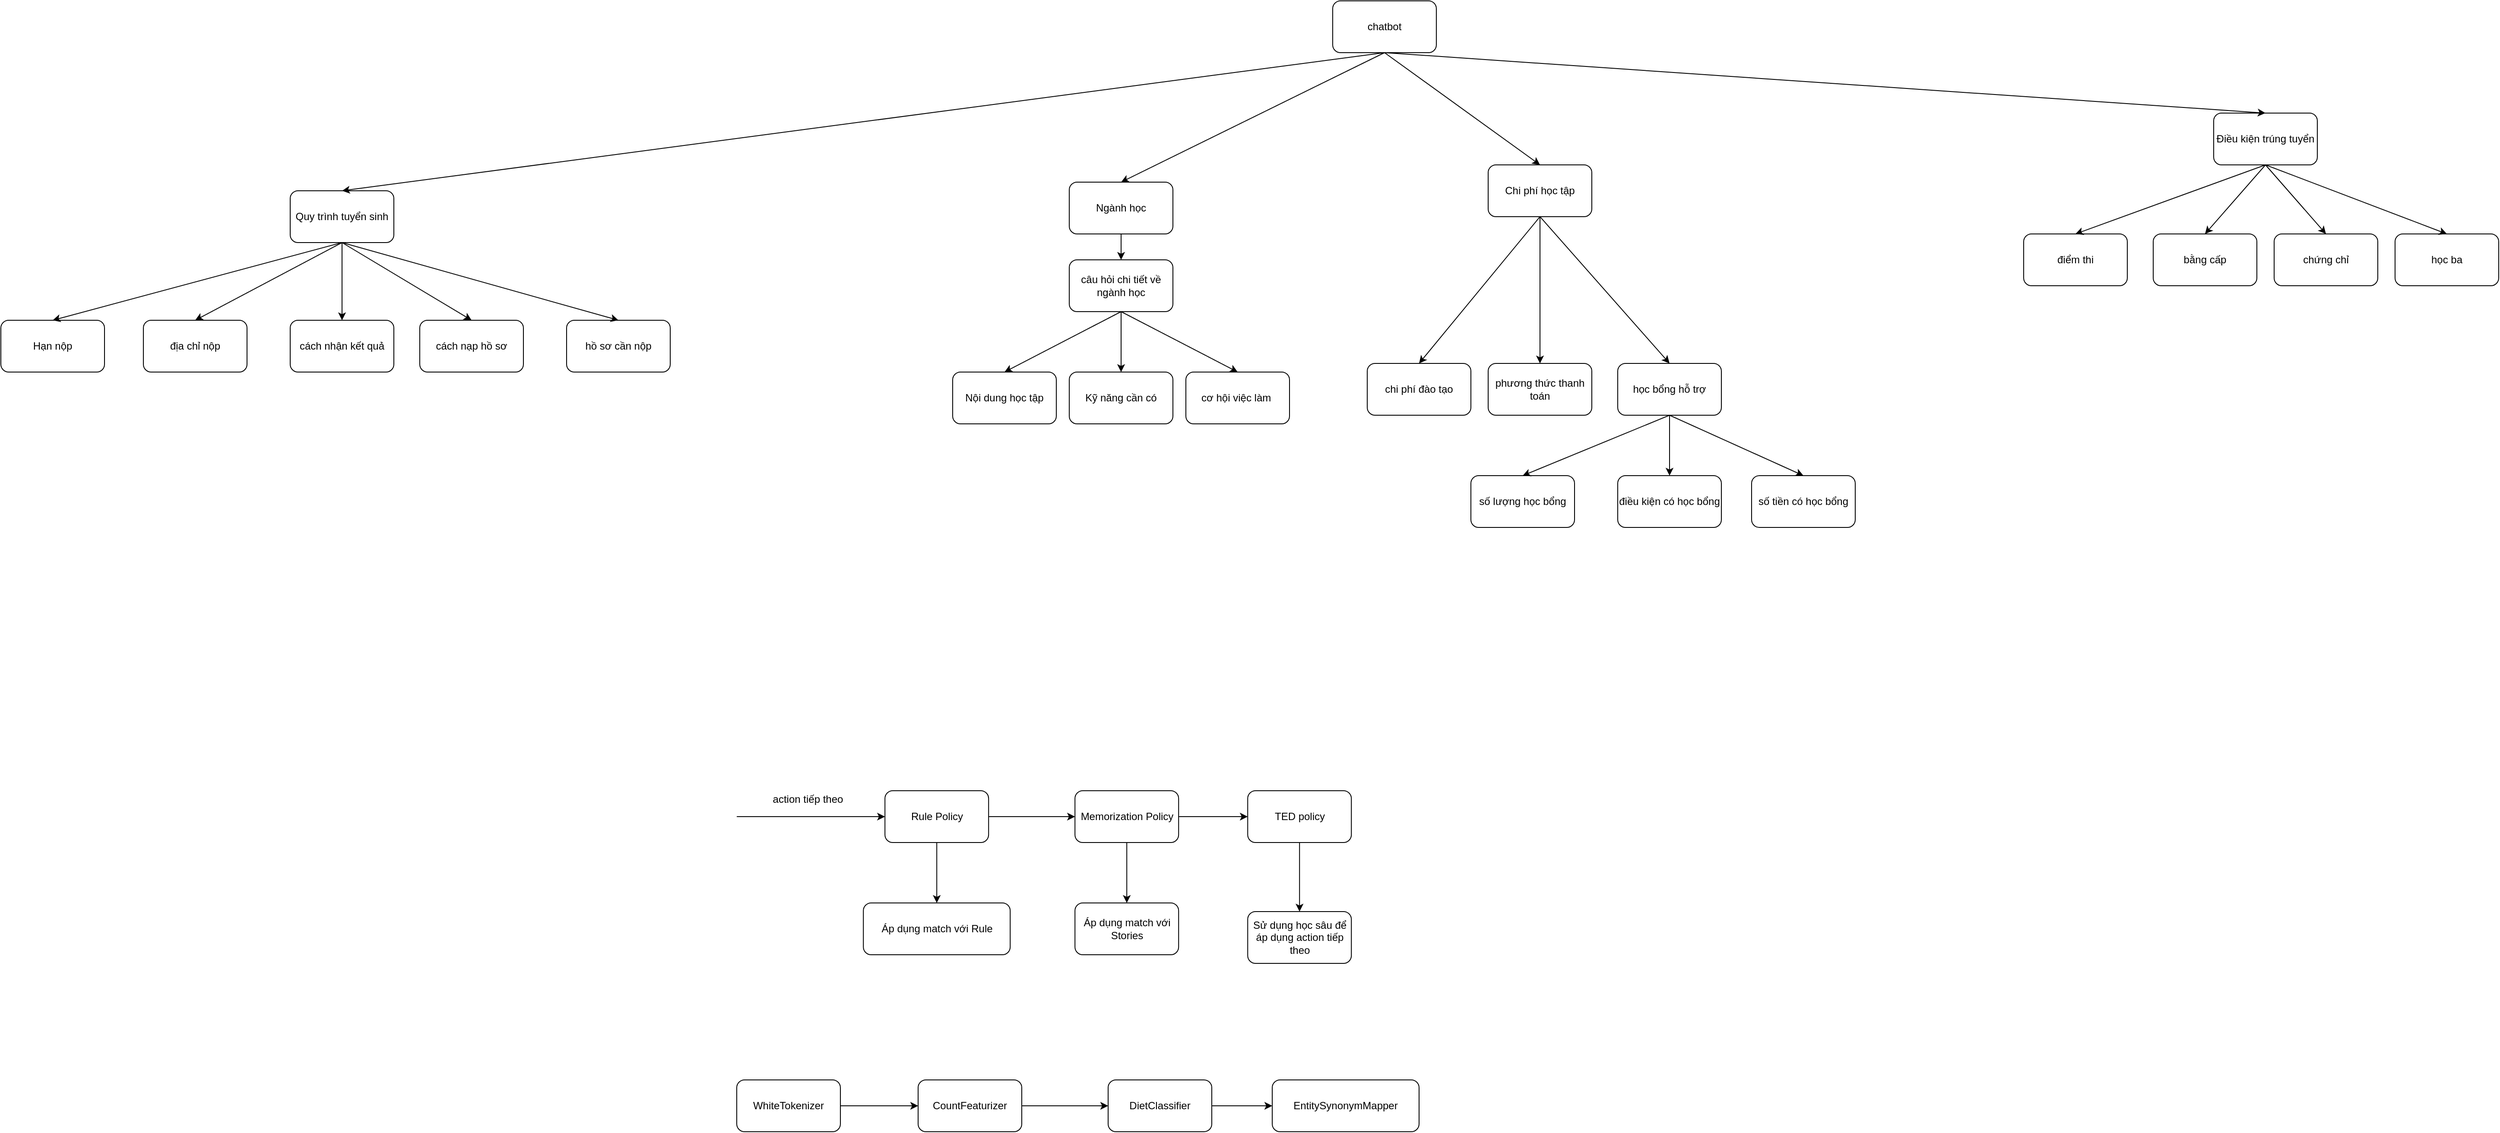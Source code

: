 <mxfile>
    <diagram id="_7E2XEIJBUbOK2KPrW4w" name="Page-1">
        <mxGraphModel dx="2447" dy="2118" grid="1" gridSize="10" guides="1" tooltips="1" connect="1" arrows="1" fold="1" page="1" pageScale="1" pageWidth="850" pageHeight="1100" math="0" shadow="0">
            <root>
                <mxCell id="0"/>
                <mxCell id="1" parent="0"/>
                <mxCell id="2" value="Quy trình tuyển sinh" style="rounded=1;whiteSpace=wrap;html=1;" parent="1" vertex="1">
                    <mxGeometry x="-477" y="170" width="120" height="60" as="geometry"/>
                </mxCell>
                <mxCell id="3" value="Ngành học" style="rounded=1;whiteSpace=wrap;html=1;" parent="1" vertex="1">
                    <mxGeometry x="425" y="160" width="120" height="60" as="geometry"/>
                </mxCell>
                <mxCell id="4" value="Chi phí học tập" style="rounded=1;whiteSpace=wrap;html=1;" parent="1" vertex="1">
                    <mxGeometry x="910" y="140" width="120" height="60" as="geometry"/>
                </mxCell>
                <mxCell id="5" value="Điều kiện trúng tuyển" style="rounded=1;whiteSpace=wrap;html=1;" parent="1" vertex="1">
                    <mxGeometry x="1750" y="80" width="120" height="60" as="geometry"/>
                </mxCell>
                <mxCell id="6" value="cách nhận kết quả" style="rounded=1;whiteSpace=wrap;html=1;" parent="1" vertex="1">
                    <mxGeometry x="-477" y="320" width="120" height="60" as="geometry"/>
                </mxCell>
                <mxCell id="7" value="cách nạp hồ sơ" style="rounded=1;whiteSpace=wrap;html=1;" parent="1" vertex="1">
                    <mxGeometry x="-327" y="320" width="120" height="60" as="geometry"/>
                </mxCell>
                <mxCell id="8" value="hồ sơ cần nộp" style="rounded=1;whiteSpace=wrap;html=1;" parent="1" vertex="1">
                    <mxGeometry x="-157" y="320" width="120" height="60" as="geometry"/>
                </mxCell>
                <mxCell id="9" value="địa chỉ nộp" style="rounded=1;whiteSpace=wrap;html=1;" parent="1" vertex="1">
                    <mxGeometry x="-647" y="320" width="120" height="60" as="geometry"/>
                </mxCell>
                <mxCell id="10" value="Hạn nộp" style="rounded=1;whiteSpace=wrap;html=1;" parent="1" vertex="1">
                    <mxGeometry x="-812" y="320" width="120" height="60" as="geometry"/>
                </mxCell>
                <mxCell id="11" value="câu hỏi chi tiết về ngành học" style="rounded=1;whiteSpace=wrap;html=1;" parent="1" vertex="1">
                    <mxGeometry x="425" y="250" width="120" height="60" as="geometry"/>
                </mxCell>
                <mxCell id="12" value="Nội dung học tập" style="rounded=1;whiteSpace=wrap;html=1;" parent="1" vertex="1">
                    <mxGeometry x="290" y="380" width="120" height="60" as="geometry"/>
                </mxCell>
                <mxCell id="13" value="Kỹ năng cần có" style="rounded=1;whiteSpace=wrap;html=1;" parent="1" vertex="1">
                    <mxGeometry x="425" y="380" width="120" height="60" as="geometry"/>
                </mxCell>
                <mxCell id="14" value="cơ hội việc làm&amp;nbsp;" style="rounded=1;whiteSpace=wrap;html=1;" parent="1" vertex="1">
                    <mxGeometry x="560" y="380" width="120" height="60" as="geometry"/>
                </mxCell>
                <mxCell id="15" value="chatbot" style="rounded=1;whiteSpace=wrap;html=1;" parent="1" vertex="1">
                    <mxGeometry x="730" y="-50" width="120" height="60" as="geometry"/>
                </mxCell>
                <mxCell id="16" value="" style="endArrow=classic;html=1;entryX=0.5;entryY=0;entryDx=0;entryDy=0;exitX=0.5;exitY=1;exitDx=0;exitDy=0;" parent="1" source="15" target="2" edge="1">
                    <mxGeometry width="50" height="50" relative="1" as="geometry">
                        <mxPoint x="430" y="-60" as="sourcePoint"/>
                        <mxPoint x="480" y="-110" as="targetPoint"/>
                    </mxGeometry>
                </mxCell>
                <mxCell id="17" value="" style="endArrow=classic;html=1;exitX=0.5;exitY=1;exitDx=0;exitDy=0;entryX=0.5;entryY=0;entryDx=0;entryDy=0;" parent="1" source="2" target="9" edge="1">
                    <mxGeometry width="50" height="50" relative="1" as="geometry">
                        <mxPoint x="-527" y="250" as="sourcePoint"/>
                        <mxPoint x="-477" y="200" as="targetPoint"/>
                    </mxGeometry>
                </mxCell>
                <mxCell id="18" value="" style="endArrow=classic;html=1;entryX=0.5;entryY=0;entryDx=0;entryDy=0;exitX=0.5;exitY=1;exitDx=0;exitDy=0;" parent="1" source="2" target="6" edge="1">
                    <mxGeometry width="50" height="50" relative="1" as="geometry">
                        <mxPoint x="-747" y="270" as="sourcePoint"/>
                        <mxPoint x="-697" y="220" as="targetPoint"/>
                    </mxGeometry>
                </mxCell>
                <mxCell id="19" value="" style="endArrow=classic;html=1;entryX=0.5;entryY=0;entryDx=0;entryDy=0;exitX=0.5;exitY=1;exitDx=0;exitDy=0;" parent="1" source="2" target="7" edge="1">
                    <mxGeometry width="50" height="50" relative="1" as="geometry">
                        <mxPoint x="-677" y="300" as="sourcePoint"/>
                        <mxPoint x="-627" y="250" as="targetPoint"/>
                    </mxGeometry>
                </mxCell>
                <mxCell id="20" value="" style="endArrow=classic;html=1;entryX=0.5;entryY=0;entryDx=0;entryDy=0;exitX=0.5;exitY=1;exitDx=0;exitDy=0;" parent="1" source="2" target="8" edge="1">
                    <mxGeometry width="50" height="50" relative="1" as="geometry">
                        <mxPoint x="-187" y="300" as="sourcePoint"/>
                        <mxPoint x="-137" y="250" as="targetPoint"/>
                    </mxGeometry>
                </mxCell>
                <mxCell id="22" value="" style="endArrow=classic;html=1;entryX=0.5;entryY=0;entryDx=0;entryDy=0;exitX=0.5;exitY=1;exitDx=0;exitDy=0;" parent="1" source="11" target="12" edge="1">
                    <mxGeometry width="50" height="50" relative="1" as="geometry">
                        <mxPoint x="240" y="440" as="sourcePoint"/>
                        <mxPoint x="290" y="390" as="targetPoint"/>
                    </mxGeometry>
                </mxCell>
                <mxCell id="23" value="" style="endArrow=classic;html=1;entryX=0.5;entryY=0;entryDx=0;entryDy=0;exitX=0.5;exitY=1;exitDx=0;exitDy=0;" parent="1" source="11" target="13" edge="1">
                    <mxGeometry width="50" height="50" relative="1" as="geometry">
                        <mxPoint x="480" y="370" as="sourcePoint"/>
                        <mxPoint x="260" y="360" as="targetPoint"/>
                    </mxGeometry>
                </mxCell>
                <mxCell id="24" value="" style="endArrow=classic;html=1;entryX=0.5;entryY=0;entryDx=0;entryDy=0;exitX=0.5;exitY=1;exitDx=0;exitDy=0;" parent="1" source="11" target="14" edge="1">
                    <mxGeometry width="50" height="50" relative="1" as="geometry">
                        <mxPoint x="610" y="400" as="sourcePoint"/>
                        <mxPoint x="660" y="350" as="targetPoint"/>
                    </mxGeometry>
                </mxCell>
                <mxCell id="25" value="" style="endArrow=classic;html=1;exitX=0.5;exitY=1;exitDx=0;exitDy=0;entryX=0.5;entryY=0;entryDx=0;entryDy=0;" parent="1" source="3" target="11" edge="1">
                    <mxGeometry width="50" height="50" relative="1" as="geometry">
                        <mxPoint x="350" y="340" as="sourcePoint"/>
                        <mxPoint x="400" y="290" as="targetPoint"/>
                    </mxGeometry>
                </mxCell>
                <mxCell id="26" value="" style="endArrow=classic;html=1;exitX=0.5;exitY=1;exitDx=0;exitDy=0;entryX=0.5;entryY=0;entryDx=0;entryDy=0;" parent="1" source="15" target="3" edge="1">
                    <mxGeometry width="50" height="50" relative="1" as="geometry">
                        <mxPoint x="420" y="130" as="sourcePoint"/>
                        <mxPoint x="470" y="80" as="targetPoint"/>
                    </mxGeometry>
                </mxCell>
                <mxCell id="27" value="chi phí đào tạo" style="rounded=1;whiteSpace=wrap;html=1;" parent="1" vertex="1">
                    <mxGeometry x="770" y="370" width="120" height="60" as="geometry"/>
                </mxCell>
                <mxCell id="28" value="phương thức thanh toán" style="rounded=1;whiteSpace=wrap;html=1;" parent="1" vertex="1">
                    <mxGeometry x="910" y="370" width="120" height="60" as="geometry"/>
                </mxCell>
                <mxCell id="29" value="học bổng hỗ trợ" style="rounded=1;whiteSpace=wrap;html=1;" parent="1" vertex="1">
                    <mxGeometry x="1060" y="370" width="120" height="60" as="geometry"/>
                </mxCell>
                <mxCell id="30" value="" style="endArrow=classic;html=1;exitX=0.5;exitY=1;exitDx=0;exitDy=0;entryX=0.5;entryY=0;entryDx=0;entryDy=0;" parent="1" source="4" target="27" edge="1">
                    <mxGeometry width="50" height="50" relative="1" as="geometry">
                        <mxPoint x="970" y="260" as="sourcePoint"/>
                        <mxPoint x="1020" y="210" as="targetPoint"/>
                    </mxGeometry>
                </mxCell>
                <mxCell id="31" value="" style="endArrow=classic;html=1;entryX=0.5;entryY=0;entryDx=0;entryDy=0;exitX=0.5;exitY=1;exitDx=0;exitDy=0;" parent="1" source="4" target="28" edge="1">
                    <mxGeometry width="50" height="50" relative="1" as="geometry">
                        <mxPoint x="880" y="360" as="sourcePoint"/>
                        <mxPoint x="930" y="310" as="targetPoint"/>
                    </mxGeometry>
                </mxCell>
                <mxCell id="32" value="" style="endArrow=classic;html=1;entryX=0.5;entryY=0;entryDx=0;entryDy=0;exitX=0.5;exitY=1;exitDx=0;exitDy=0;" parent="1" source="4" target="29" edge="1">
                    <mxGeometry width="50" height="50" relative="1" as="geometry">
                        <mxPoint x="1000" y="240" as="sourcePoint"/>
                        <mxPoint x="1050" y="190" as="targetPoint"/>
                    </mxGeometry>
                </mxCell>
                <mxCell id="33" value="" style="endArrow=classic;html=1;entryX=0.5;entryY=0;entryDx=0;entryDy=0;exitX=0.5;exitY=1;exitDx=0;exitDy=0;" parent="1" source="15" target="4" edge="1">
                    <mxGeometry width="50" height="50" relative="1" as="geometry">
                        <mxPoint x="790" y="90" as="sourcePoint"/>
                        <mxPoint x="840" y="40" as="targetPoint"/>
                    </mxGeometry>
                </mxCell>
                <mxCell id="34" value="" style="endArrow=classic;html=1;entryX=0.5;entryY=0;entryDx=0;entryDy=0;exitX=0.5;exitY=1;exitDx=0;exitDy=0;" parent="1" source="15" target="5" edge="1">
                    <mxGeometry width="50" height="50" relative="1" as="geometry">
                        <mxPoint x="880" y="40" as="sourcePoint"/>
                        <mxPoint x="870" y="50" as="targetPoint"/>
                    </mxGeometry>
                </mxCell>
                <mxCell id="35" value="điểm thi" style="rounded=1;whiteSpace=wrap;html=1;" parent="1" vertex="1">
                    <mxGeometry x="1530" y="220" width="120" height="60" as="geometry"/>
                </mxCell>
                <mxCell id="36" value="bằng cấp" style="rounded=1;whiteSpace=wrap;html=1;" parent="1" vertex="1">
                    <mxGeometry x="1680" y="220" width="120" height="60" as="geometry"/>
                </mxCell>
                <mxCell id="37" value="chứng chỉ" style="rounded=1;whiteSpace=wrap;html=1;" parent="1" vertex="1">
                    <mxGeometry x="1820" y="220" width="120" height="60" as="geometry"/>
                </mxCell>
                <mxCell id="38" value="học ba" style="rounded=1;whiteSpace=wrap;html=1;" parent="1" vertex="1">
                    <mxGeometry x="1960" y="220" width="120" height="60" as="geometry"/>
                </mxCell>
                <mxCell id="40" value="" style="endArrow=classic;html=1;exitX=0.5;exitY=1;exitDx=0;exitDy=0;entryX=0.5;entryY=0;entryDx=0;entryDy=0;" parent="1" source="5" target="35" edge="1">
                    <mxGeometry width="50" height="50" relative="1" as="geometry">
                        <mxPoint x="1470" y="200" as="sourcePoint"/>
                        <mxPoint x="1520" y="150" as="targetPoint"/>
                    </mxGeometry>
                </mxCell>
                <mxCell id="41" value="" style="endArrow=classic;html=1;exitX=0.5;exitY=1;exitDx=0;exitDy=0;entryX=0.5;entryY=0;entryDx=0;entryDy=0;" parent="1" source="5" target="36" edge="1">
                    <mxGeometry width="50" height="50" relative="1" as="geometry">
                        <mxPoint x="1510" y="170" as="sourcePoint"/>
                        <mxPoint x="1560" y="120" as="targetPoint"/>
                    </mxGeometry>
                </mxCell>
                <mxCell id="42" value="" style="endArrow=classic;html=1;entryX=0.5;entryY=0;entryDx=0;entryDy=0;exitX=0.5;exitY=1;exitDx=0;exitDy=0;" parent="1" source="5" target="37" edge="1">
                    <mxGeometry width="50" height="50" relative="1" as="geometry">
                        <mxPoint x="1550" y="200" as="sourcePoint"/>
                        <mxPoint x="1600" y="150" as="targetPoint"/>
                    </mxGeometry>
                </mxCell>
                <mxCell id="43" value="" style="endArrow=classic;html=1;entryX=0.5;entryY=0;entryDx=0;entryDy=0;exitX=0.5;exitY=1;exitDx=0;exitDy=0;" parent="1" source="5" target="38" edge="1">
                    <mxGeometry width="50" height="50" relative="1" as="geometry">
                        <mxPoint x="1960" y="140" as="sourcePoint"/>
                        <mxPoint x="1940" y="120" as="targetPoint"/>
                    </mxGeometry>
                </mxCell>
                <mxCell id="44" value="" style="endArrow=classic;html=1;exitX=0.5;exitY=1;exitDx=0;exitDy=0;entryX=0.5;entryY=0;entryDx=0;entryDy=0;" parent="1" source="2" target="10" edge="1">
                    <mxGeometry width="50" height="50" relative="1" as="geometry">
                        <mxPoint x="-907" y="280" as="sourcePoint"/>
                        <mxPoint x="-857" y="230" as="targetPoint"/>
                    </mxGeometry>
                </mxCell>
                <mxCell id="45" value="số lượng học bổng" style="rounded=1;whiteSpace=wrap;html=1;" parent="1" vertex="1">
                    <mxGeometry x="890" y="500" width="120" height="60" as="geometry"/>
                </mxCell>
                <mxCell id="46" value="điều kiện có học bổng" style="rounded=1;whiteSpace=wrap;html=1;" parent="1" vertex="1">
                    <mxGeometry x="1060" y="500" width="120" height="60" as="geometry"/>
                </mxCell>
                <mxCell id="47" value="số tiền có học bổng" style="rounded=1;whiteSpace=wrap;html=1;" parent="1" vertex="1">
                    <mxGeometry x="1215" y="500" width="120" height="60" as="geometry"/>
                </mxCell>
                <mxCell id="48" value="" style="endArrow=classic;html=1;exitX=0.5;exitY=1;exitDx=0;exitDy=0;entryX=0.5;entryY=0;entryDx=0;entryDy=0;" parent="1" source="29" target="45" edge="1">
                    <mxGeometry width="50" height="50" relative="1" as="geometry">
                        <mxPoint x="770" y="560" as="sourcePoint"/>
                        <mxPoint x="820" y="510" as="targetPoint"/>
                    </mxGeometry>
                </mxCell>
                <mxCell id="49" value="" style="endArrow=classic;html=1;exitX=0.5;exitY=1;exitDx=0;exitDy=0;entryX=0.5;entryY=0;entryDx=0;entryDy=0;" parent="1" source="29" target="46" edge="1">
                    <mxGeometry width="50" height="50" relative="1" as="geometry">
                        <mxPoint x="960" y="620" as="sourcePoint"/>
                        <mxPoint x="1010" y="570" as="targetPoint"/>
                    </mxGeometry>
                </mxCell>
                <mxCell id="50" value="" style="endArrow=classic;html=1;entryX=0.5;entryY=0;entryDx=0;entryDy=0;exitX=0.5;exitY=1;exitDx=0;exitDy=0;" parent="1" source="29" target="47" edge="1">
                    <mxGeometry width="50" height="50" relative="1" as="geometry">
                        <mxPoint x="1060" y="640" as="sourcePoint"/>
                        <mxPoint x="1110" y="590" as="targetPoint"/>
                    </mxGeometry>
                </mxCell>
                <mxCell id="51" value="Rule Policy" style="rounded=1;whiteSpace=wrap;html=1;" parent="1" vertex="1">
                    <mxGeometry x="211.6" y="865" width="120" height="60" as="geometry"/>
                </mxCell>
                <mxCell id="52" value="Memorization Policy" style="rounded=1;whiteSpace=wrap;html=1;" parent="1" vertex="1">
                    <mxGeometry x="431.6" y="865" width="120" height="60" as="geometry"/>
                </mxCell>
                <mxCell id="53" value="" style="endArrow=classic;html=1;entryX=0;entryY=0.5;entryDx=0;entryDy=0;exitX=1;exitY=0.5;exitDx=0;exitDy=0;" parent="1" source="51" target="52" edge="1">
                    <mxGeometry width="50" height="50" relative="1" as="geometry">
                        <mxPoint x="281.6" y="845" as="sourcePoint"/>
                        <mxPoint x="331.6" y="795" as="targetPoint"/>
                    </mxGeometry>
                </mxCell>
                <mxCell id="54" value="TED policy" style="rounded=1;whiteSpace=wrap;html=1;" parent="1" vertex="1">
                    <mxGeometry x="631.6" y="865" width="120" height="60" as="geometry"/>
                </mxCell>
                <mxCell id="55" value="" style="endArrow=classic;html=1;entryX=0;entryY=0.5;entryDx=0;entryDy=0;exitX=1;exitY=0.5;exitDx=0;exitDy=0;" parent="1" source="52" target="54" edge="1">
                    <mxGeometry width="50" height="50" relative="1" as="geometry">
                        <mxPoint x="521.6" y="845" as="sourcePoint"/>
                        <mxPoint x="571.6" y="795" as="targetPoint"/>
                    </mxGeometry>
                </mxCell>
                <mxCell id="56" value="" style="endArrow=classic;html=1;exitX=0.5;exitY=1;exitDx=0;exitDy=0;entryX=0.5;entryY=0;entryDx=0;entryDy=0;" parent="1" source="51" target="57" edge="1">
                    <mxGeometry width="50" height="50" relative="1" as="geometry">
                        <mxPoint x="271.6" y="1025" as="sourcePoint"/>
                        <mxPoint x="271.6" y="975" as="targetPoint"/>
                    </mxGeometry>
                </mxCell>
                <mxCell id="57" value="Áp dụng match với Rule" style="rounded=1;whiteSpace=wrap;html=1;" parent="1" vertex="1">
                    <mxGeometry x="186.6" y="995" width="170" height="60" as="geometry"/>
                </mxCell>
                <mxCell id="58" value="Áp dụng match với Stories" style="rounded=1;whiteSpace=wrap;html=1;" parent="1" vertex="1">
                    <mxGeometry x="431.6" y="995" width="120" height="60" as="geometry"/>
                </mxCell>
                <mxCell id="59" value="" style="endArrow=classic;html=1;entryX=0.5;entryY=0;entryDx=0;entryDy=0;exitX=0.5;exitY=1;exitDx=0;exitDy=0;" parent="1" source="52" target="58" edge="1">
                    <mxGeometry width="50" height="50" relative="1" as="geometry">
                        <mxPoint x="341.6" y="845" as="sourcePoint"/>
                        <mxPoint x="391.6" y="795" as="targetPoint"/>
                    </mxGeometry>
                </mxCell>
                <mxCell id="60" value="Sử dụng học sâu để áp dụng action tiếp theo" style="rounded=1;whiteSpace=wrap;html=1;" parent="1" vertex="1">
                    <mxGeometry x="631.6" y="1005" width="120" height="60" as="geometry"/>
                </mxCell>
                <mxCell id="61" value="" style="endArrow=classic;html=1;entryX=0.5;entryY=0;entryDx=0;entryDy=0;exitX=0.5;exitY=1;exitDx=0;exitDy=0;" parent="1" source="54" target="60" edge="1">
                    <mxGeometry width="50" height="50" relative="1" as="geometry">
                        <mxPoint x="521.6" y="845" as="sourcePoint"/>
                        <mxPoint x="571.6" y="795" as="targetPoint"/>
                    </mxGeometry>
                </mxCell>
                <mxCell id="62" value="" style="endArrow=classic;html=1;entryX=0;entryY=0.5;entryDx=0;entryDy=0;" parent="1" target="51" edge="1">
                    <mxGeometry width="50" height="50" relative="1" as="geometry">
                        <mxPoint x="40.0" y="895" as="sourcePoint"/>
                        <mxPoint x="171.6" y="825" as="targetPoint"/>
                    </mxGeometry>
                </mxCell>
                <mxCell id="64" value="action tiếp theo" style="text;html=1;align=center;verticalAlign=middle;resizable=0;points=[];autosize=1;strokeColor=none;fillColor=none;" parent="1" vertex="1">
                    <mxGeometry x="71.6" y="860" width="100" height="30" as="geometry"/>
                </mxCell>
                <mxCell id="65" value="WhiteTokenizer" style="rounded=1;whiteSpace=wrap;html=1;" parent="1" vertex="1">
                    <mxGeometry x="40" y="1200" width="120" height="60" as="geometry"/>
                </mxCell>
                <mxCell id="66" value="DietClassifier" style="rounded=1;whiteSpace=wrap;html=1;" parent="1" vertex="1">
                    <mxGeometry x="470" y="1200" width="120" height="60" as="geometry"/>
                </mxCell>
                <mxCell id="67" value="CountFeaturizer" style="rounded=1;whiteSpace=wrap;html=1;" parent="1" vertex="1">
                    <mxGeometry x="250" y="1200" width="120" height="60" as="geometry"/>
                </mxCell>
                <mxCell id="68" value="" style="endArrow=classic;html=1;entryX=0;entryY=0.5;entryDx=0;entryDy=0;exitX=1;exitY=0.5;exitDx=0;exitDy=0;" parent="1" source="65" target="67" edge="1">
                    <mxGeometry width="50" height="50" relative="1" as="geometry">
                        <mxPoint x="60" y="1280" as="sourcePoint"/>
                        <mxPoint x="110" y="1230" as="targetPoint"/>
                    </mxGeometry>
                </mxCell>
                <mxCell id="69" value="" style="endArrow=classic;html=1;entryX=0;entryY=0.5;entryDx=0;entryDy=0;exitX=1;exitY=0.5;exitDx=0;exitDy=0;" parent="1" source="67" target="66" edge="1">
                    <mxGeometry width="50" height="50" relative="1" as="geometry">
                        <mxPoint x="140" y="1370" as="sourcePoint"/>
                        <mxPoint x="190" y="1320" as="targetPoint"/>
                    </mxGeometry>
                </mxCell>
                <mxCell id="70" value="EntitySynonymMapper" style="rounded=1;whiteSpace=wrap;html=1;" parent="1" vertex="1">
                    <mxGeometry x="660" y="1200" width="170" height="60" as="geometry"/>
                </mxCell>
                <mxCell id="71" value="" style="endArrow=classic;html=1;entryX=0;entryY=0.5;entryDx=0;entryDy=0;exitX=1;exitY=0.5;exitDx=0;exitDy=0;" parent="1" source="66" target="70" edge="1">
                    <mxGeometry width="50" height="50" relative="1" as="geometry">
                        <mxPoint x="520" y="1190" as="sourcePoint"/>
                        <mxPoint x="570" y="1140" as="targetPoint"/>
                    </mxGeometry>
                </mxCell>
            </root>
        </mxGraphModel>
    </diagram>
</mxfile>